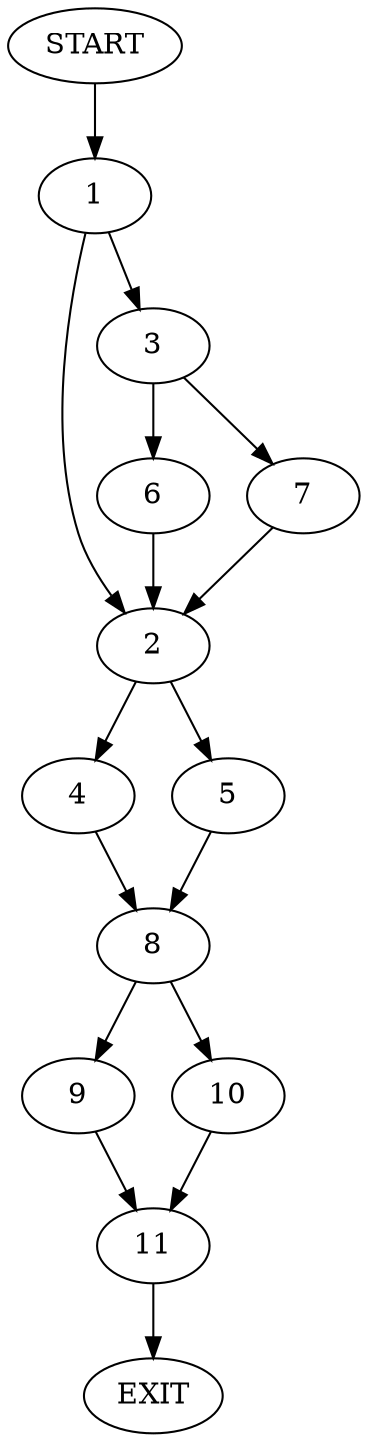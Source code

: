 digraph {
0 [label="START"]
12 [label="EXIT"]
0 -> 1
1 -> 2
1 -> 3
2 -> 4
2 -> 5
3 -> 6
3 -> 7
7 -> 2
6 -> 2
5 -> 8
4 -> 8
8 -> 9
8 -> 10
9 -> 11
10 -> 11
11 -> 12
}

